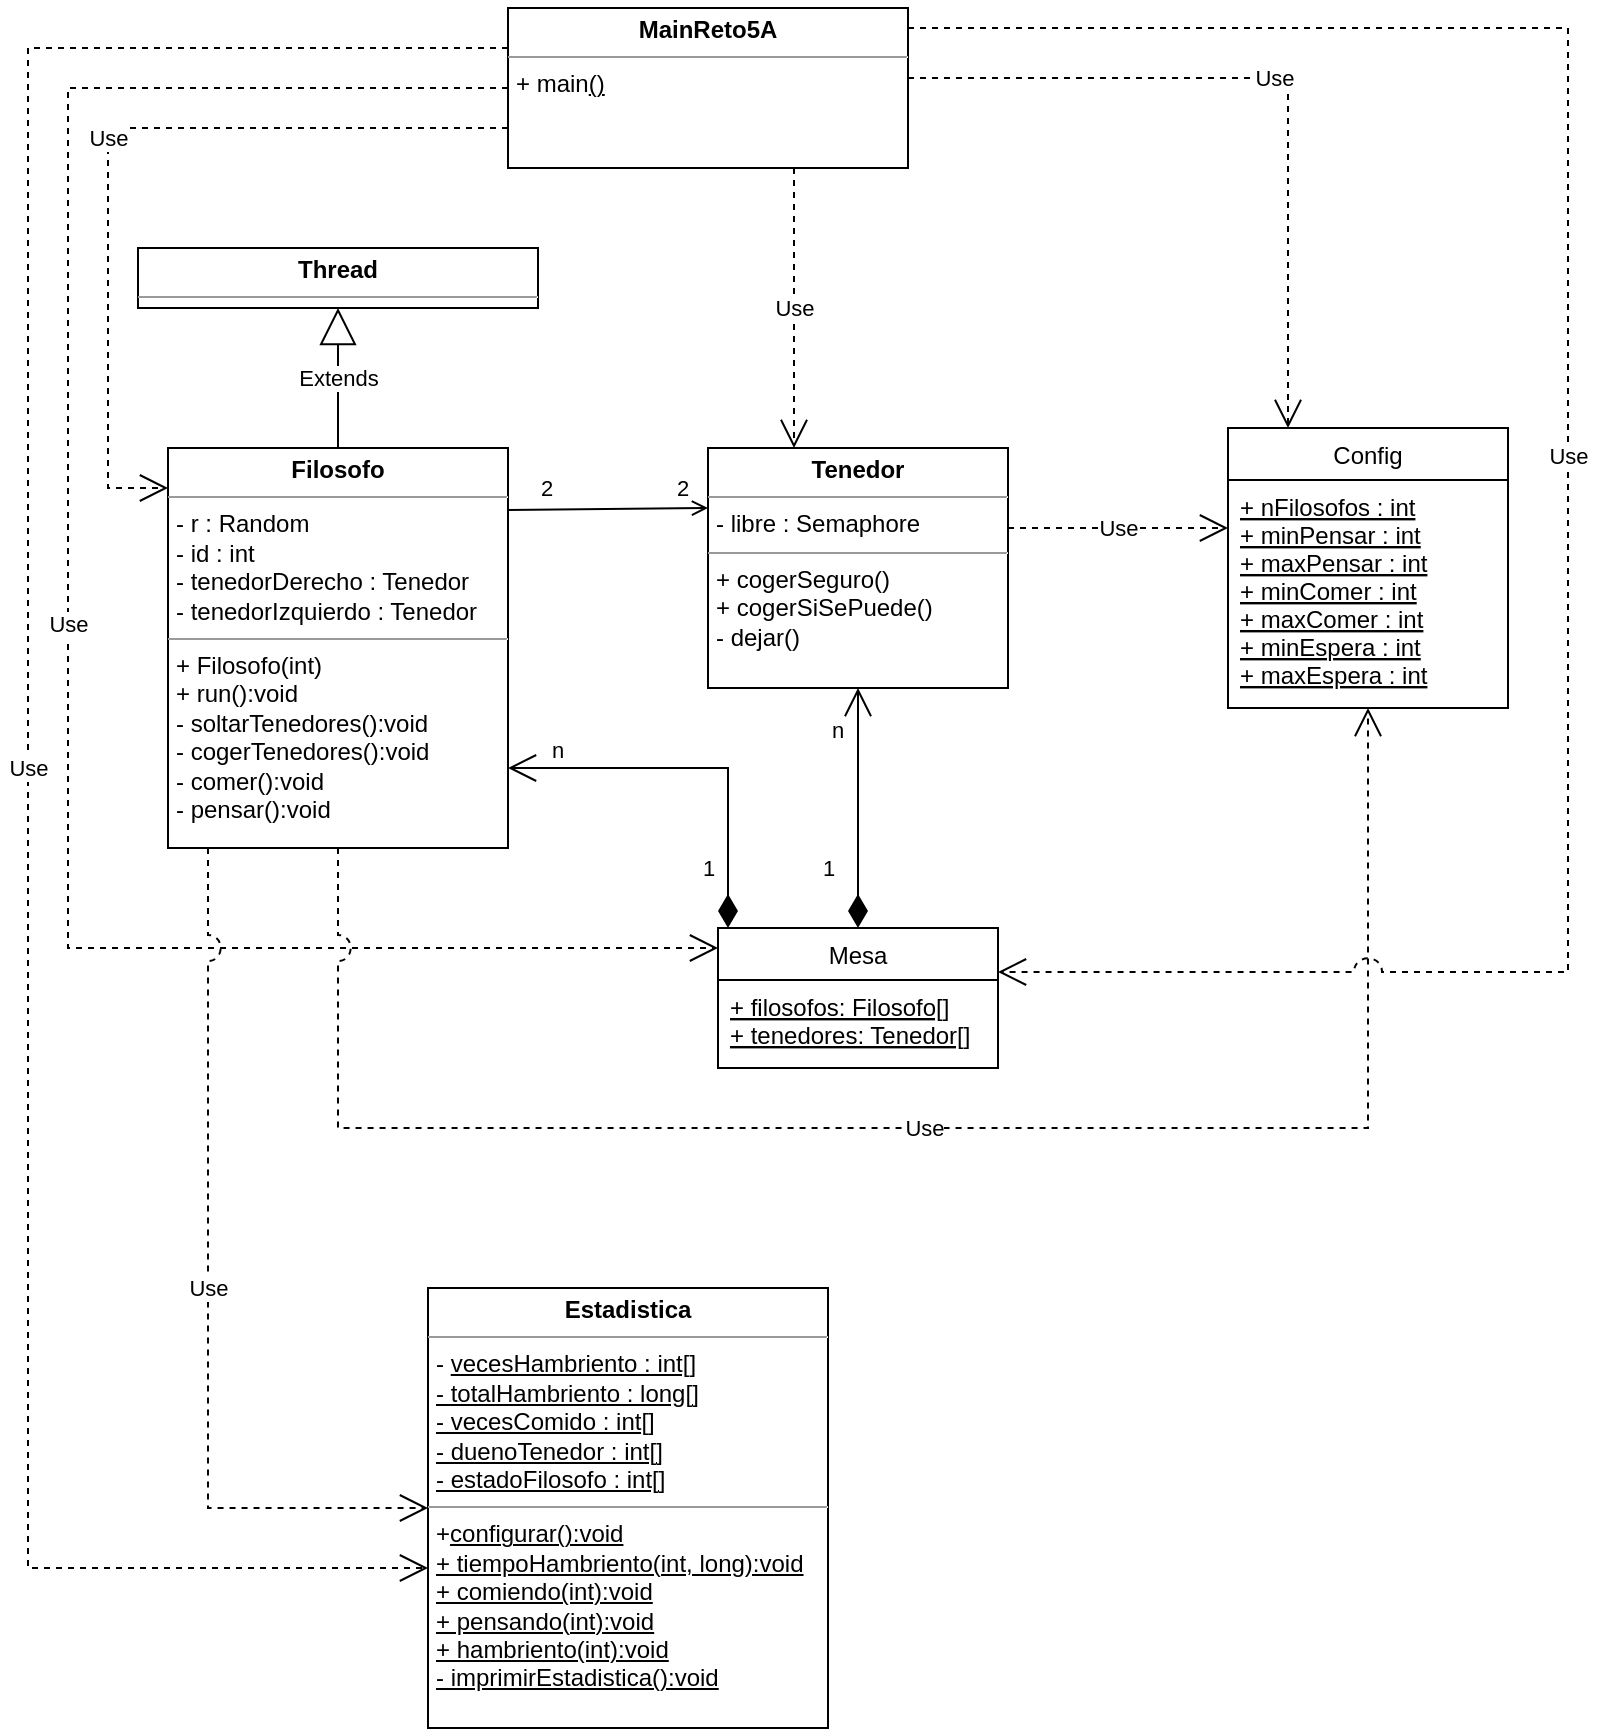 <mxfile version="20.6.2" type="device"><diagram id="DxKNDRg-YdVuHn2VCEwd" name="Página-1"><mxGraphModel dx="1996" dy="1213" grid="0" gridSize="10" guides="0" tooltips="1" connect="1" arrows="1" fold="1" page="1" pageScale="1" pageWidth="5000" pageHeight="5000" math="0" shadow="0"><root><mxCell id="0"/><mxCell id="1" parent="0"/><mxCell id="gJEkNxsxVVQmGKvwAJrS-1" value="Mesa" style="swimlane;fontStyle=0;childLayout=stackLayout;horizontal=1;startSize=26;fillColor=none;horizontalStack=0;resizeParent=1;resizeParentMax=0;resizeLast=0;collapsible=1;marginBottom=0;" vertex="1" parent="1"><mxGeometry x="1155" y="480" width="140" height="70" as="geometry"/></mxCell><mxCell id="gJEkNxsxVVQmGKvwAJrS-2" value="+ filosofos: Filosofo[]&#10;+ tenedores: Tenedor[]" style="text;strokeColor=none;fillColor=none;align=left;verticalAlign=top;spacingLeft=4;spacingRight=4;overflow=hidden;rotatable=0;points=[[0,0.5],[1,0.5]];portConstraint=eastwest;fontStyle=4" vertex="1" parent="gJEkNxsxVVQmGKvwAJrS-1"><mxGeometry y="26" width="140" height="44" as="geometry"/></mxCell><mxCell id="gJEkNxsxVVQmGKvwAJrS-5" value="&lt;p style=&quot;margin:0px;margin-top:4px;text-align:center;&quot;&gt;&lt;b&gt;Filosofo&lt;/b&gt;&lt;/p&gt;&lt;hr size=&quot;1&quot;&gt;&lt;p style=&quot;margin:0px;margin-left:4px;&quot;&gt;&lt;span style=&quot;background-color: initial;&quot;&gt;-&amp;nbsp;&lt;/span&gt;&lt;span style=&quot;background-color: initial;&quot;&gt;r : Random&lt;/span&gt;&lt;span style=&quot;background-color: initial;&quot;&gt;&lt;br&gt;&lt;/span&gt;&lt;/p&gt;&lt;p style=&quot;margin:0px;margin-left:4px;&quot;&gt;- id : int&lt;/p&gt;&lt;p style=&quot;margin:0px;margin-left:4px;&quot;&gt;- tenedorDerecho : Tenedor&lt;/p&gt;&lt;p style=&quot;margin:0px;margin-left:4px;&quot;&gt;- tenedorIzquierdo : Tenedor&lt;/p&gt;&lt;hr size=&quot;1&quot;&gt;&lt;p style=&quot;margin:0px;margin-left:4px;&quot;&gt;+&amp;nbsp;&lt;span style=&quot;background-color: initial;&quot;&gt;Filosofo(int)&lt;/span&gt;&lt;/p&gt;&lt;p style=&quot;margin:0px;margin-left:4px;&quot;&gt;+ run():void&lt;/p&gt;&lt;p style=&quot;margin:0px;margin-left:4px;&quot;&gt;- soltarTenedores():void&lt;/p&gt;&lt;p style=&quot;margin:0px;margin-left:4px;&quot;&gt;- cogerTenedores():void&lt;/p&gt;&lt;p style=&quot;margin:0px;margin-left:4px;&quot;&gt;- comer():void&lt;/p&gt;&lt;p style=&quot;margin:0px;margin-left:4px;&quot;&gt;- pensar():void&lt;/p&gt;" style="verticalAlign=top;align=left;overflow=fill;fontSize=12;fontFamily=Helvetica;html=1;" vertex="1" parent="1"><mxGeometry x="880" y="240" width="170" height="200" as="geometry"/></mxCell><mxCell id="gJEkNxsxVVQmGKvwAJrS-6" value="&lt;p style=&quot;margin:0px;margin-top:4px;text-align:center;&quot;&gt;&lt;b&gt;Estadistica&lt;/b&gt;&lt;/p&gt;&lt;hr size=&quot;1&quot;&gt;&lt;p style=&quot;margin:0px;margin-left:4px;&quot;&gt;&lt;span style=&quot;background-color: initial;&quot;&gt;- &lt;u&gt;vecesHambriento : int[]&lt;/u&gt;&lt;/span&gt;&lt;u&gt;&lt;br&gt;&lt;/u&gt;&lt;/p&gt;&lt;p style=&quot;margin:0px;margin-left:4px;&quot;&gt;&lt;u&gt;- totalHambriento : long[]&lt;/u&gt;&lt;/p&gt;&lt;p style=&quot;margin:0px;margin-left:4px;&quot;&gt;&lt;u&gt;- vecesComido : int[]&lt;/u&gt;&lt;/p&gt;&lt;p style=&quot;margin:0px;margin-left:4px;&quot;&gt;&lt;u&gt;- duenoTenedor : int[]&lt;/u&gt;&lt;/p&gt;&lt;p style=&quot;margin:0px;margin-left:4px;&quot;&gt;&lt;u&gt;- estadoFilosofo : int[]&lt;/u&gt;&lt;/p&gt;&lt;hr size=&quot;1&quot;&gt;&lt;p style=&quot;margin:0px;margin-left:4px;&quot;&gt;+&lt;span style=&quot;background-color: initial;&quot;&gt;&lt;u&gt;configurar():void&lt;/u&gt;&lt;/span&gt;&lt;/p&gt;&lt;p style=&quot;margin:0px;margin-left:4px;&quot;&gt;&lt;u&gt;+ tiempoHambriento(int, long):void&lt;/u&gt;&lt;/p&gt;&lt;p style=&quot;margin:0px;margin-left:4px;&quot;&gt;&lt;u&gt;+ comiendo(int):void&lt;/u&gt;&lt;/p&gt;&lt;p style=&quot;margin:0px;margin-left:4px;&quot;&gt;&lt;u&gt;+ pensando(int):void&lt;/u&gt;&lt;/p&gt;&lt;p style=&quot;margin:0px;margin-left:4px;&quot;&gt;&lt;u&gt;+ hambriento(int):void&lt;/u&gt;&lt;/p&gt;&lt;p style=&quot;margin:0px;margin-left:4px;&quot;&gt;&lt;u&gt;- imprimirEstadistica():void&lt;/u&gt;&lt;/p&gt;" style="verticalAlign=top;align=left;overflow=fill;fontSize=12;fontFamily=Helvetica;html=1;" vertex="1" parent="1"><mxGeometry x="1010" y="660" width="200" height="220" as="geometry"/></mxCell><mxCell id="gJEkNxsxVVQmGKvwAJrS-7" value="&lt;p style=&quot;margin:0px;margin-top:4px;text-align:center;&quot;&gt;&lt;b&gt;Thread&lt;/b&gt;&lt;/p&gt;&lt;hr size=&quot;1&quot;&gt;&lt;p style=&quot;margin:0px;margin-left:4px;&quot;&gt;&lt;br&gt;&lt;/p&gt;" style="verticalAlign=top;align=left;overflow=fill;fontSize=12;fontFamily=Helvetica;html=1;" vertex="1" parent="1"><mxGeometry x="865" y="140" width="200" height="30" as="geometry"/></mxCell><mxCell id="gJEkNxsxVVQmGKvwAJrS-8" value="Extends" style="endArrow=block;endSize=16;endFill=0;html=1;rounded=0;" edge="1" parent="1" source="gJEkNxsxVVQmGKvwAJrS-5" target="gJEkNxsxVVQmGKvwAJrS-7"><mxGeometry width="160" relative="1" as="geometry"><mxPoint x="870" y="210" as="sourcePoint"/><mxPoint x="1030" y="210" as="targetPoint"/></mxGeometry></mxCell><mxCell id="gJEkNxsxVVQmGKvwAJrS-10" value="Config" style="swimlane;fontStyle=0;childLayout=stackLayout;horizontal=1;startSize=26;fillColor=none;horizontalStack=0;resizeParent=1;resizeParentMax=0;resizeLast=0;collapsible=1;marginBottom=0;" vertex="1" parent="1"><mxGeometry x="1410" y="230" width="140" height="140" as="geometry"/></mxCell><mxCell id="gJEkNxsxVVQmGKvwAJrS-11" value="+ nFilosofos : int&#10;+ minPensar : int&#10;+ maxPensar : int&#10;+ minComer : int&#10;+ maxComer : int&#10;+ minEspera : int&#10;+ maxEspera : int" style="text;strokeColor=none;fillColor=none;align=left;verticalAlign=top;spacingLeft=4;spacingRight=4;overflow=hidden;rotatable=0;points=[[0,0.5],[1,0.5]];portConstraint=eastwest;fontStyle=4" vertex="1" parent="gJEkNxsxVVQmGKvwAJrS-10"><mxGeometry y="26" width="140" height="114" as="geometry"/></mxCell><mxCell id="gJEkNxsxVVQmGKvwAJrS-15" value="&lt;p style=&quot;margin:0px;margin-top:4px;text-align:center;&quot;&gt;&lt;b&gt;MainReto5A&lt;/b&gt;&lt;/p&gt;&lt;hr size=&quot;1&quot;&gt;&lt;p style=&quot;margin:0px;margin-left:4px;&quot;&gt;&lt;span style=&quot;background-color: initial;&quot;&gt;+ main&lt;u&gt;()&lt;/u&gt;&lt;/span&gt;&lt;/p&gt;" style="verticalAlign=top;align=left;overflow=fill;fontSize=12;fontFamily=Helvetica;html=1;" vertex="1" parent="1"><mxGeometry x="1050" y="20" width="200" height="80" as="geometry"/></mxCell><mxCell id="gJEkNxsxVVQmGKvwAJrS-16" value="&lt;p style=&quot;margin:0px;margin-top:4px;text-align:center;&quot;&gt;&lt;b&gt;Tenedor&lt;/b&gt;&lt;/p&gt;&lt;hr size=&quot;1&quot;&gt;&lt;p style=&quot;margin:0px;margin-left:4px;&quot;&gt;&lt;span style=&quot;background-color: initial;&quot;&gt;- libre&lt;/span&gt;&lt;span style=&quot;background-color: initial;&quot;&gt;&amp;nbsp;: Semaphore&lt;/span&gt;&lt;br&gt;&lt;/p&gt;&lt;hr size=&quot;1&quot;&gt;&lt;p style=&quot;margin:0px;margin-left:4px;&quot;&gt;+&amp;nbsp;&lt;span style=&quot;background-color: initial;&quot;&gt;cogerSeguro()&lt;/span&gt;&lt;/p&gt;&lt;p style=&quot;margin:0px;margin-left:4px;&quot;&gt;+ cogerSiSePuede()&lt;/p&gt;&lt;p style=&quot;margin:0px;margin-left:4px;&quot;&gt;- dejar()&lt;/p&gt;" style="verticalAlign=top;align=left;overflow=fill;fontSize=12;fontFamily=Helvetica;html=1;" vertex="1" parent="1"><mxGeometry x="1150" y="240" width="150" height="120" as="geometry"/></mxCell><mxCell id="gJEkNxsxVVQmGKvwAJrS-17" value="Use" style="endArrow=open;endSize=12;dashed=1;html=1;rounded=0;edgeStyle=orthogonalEdgeStyle;" edge="1" parent="1" source="gJEkNxsxVVQmGKvwAJrS-15" target="gJEkNxsxVVQmGKvwAJrS-5"><mxGeometry width="160" relative="1" as="geometry"><mxPoint x="970" y="190" as="sourcePoint"/><mxPoint x="1130" y="190" as="targetPoint"/><Array as="points"><mxPoint x="850" y="80"/><mxPoint x="850" y="260"/></Array></mxGeometry></mxCell><mxCell id="gJEkNxsxVVQmGKvwAJrS-18" value="Use" style="endArrow=open;endSize=12;dashed=1;html=1;rounded=0;edgeStyle=orthogonalEdgeStyle;" edge="1" parent="1" source="gJEkNxsxVVQmGKvwAJrS-15" target="gJEkNxsxVVQmGKvwAJrS-1"><mxGeometry width="160" relative="1" as="geometry"><mxPoint x="1060" y="55" as="sourcePoint"/><mxPoint x="890" y="270" as="targetPoint"/><Array as="points"><mxPoint x="830" y="60"/><mxPoint x="830" y="490"/></Array></mxGeometry></mxCell><mxCell id="gJEkNxsxVVQmGKvwAJrS-19" value="n" style="endArrow=open;html=1;endSize=12;startArrow=diamondThin;startSize=14;startFill=1;edgeStyle=orthogonalEdgeStyle;align=left;verticalAlign=bottom;rounded=0;" edge="1" parent="1" source="gJEkNxsxVVQmGKvwAJrS-1" target="gJEkNxsxVVQmGKvwAJrS-16"><mxGeometry x="0.5" y="15" relative="1" as="geometry"><mxPoint x="970" y="190" as="sourcePoint"/><mxPoint x="1130" y="190" as="targetPoint"/><mxPoint as="offset"/></mxGeometry></mxCell><mxCell id="gJEkNxsxVVQmGKvwAJrS-29" value="1" style="edgeLabel;html=1;align=center;verticalAlign=middle;resizable=0;points=[];" vertex="1" connectable="0" parent="gJEkNxsxVVQmGKvwAJrS-19"><mxGeometry x="-0.317" y="2" relative="1" as="geometry"><mxPoint x="-13" y="11" as="offset"/></mxGeometry></mxCell><mxCell id="gJEkNxsxVVQmGKvwAJrS-20" value="n" style="endArrow=open;html=1;endSize=12;startArrow=diamondThin;startSize=14;startFill=1;edgeStyle=orthogonalEdgeStyle;align=left;verticalAlign=bottom;rounded=0;" edge="1" parent="1" source="gJEkNxsxVVQmGKvwAJrS-1" target="gJEkNxsxVVQmGKvwAJrS-5"><mxGeometry x="0.789" relative="1" as="geometry"><mxPoint x="1210" y="480" as="sourcePoint"/><mxPoint x="1235" y="370" as="targetPoint"/><Array as="points"><mxPoint x="1160" y="400"/></Array><mxPoint as="offset"/></mxGeometry></mxCell><mxCell id="gJEkNxsxVVQmGKvwAJrS-30" value="1&lt;br&gt;" style="edgeLabel;html=1;align=center;verticalAlign=middle;resizable=0;points=[];" vertex="1" connectable="0" parent="gJEkNxsxVVQmGKvwAJrS-20"><mxGeometry x="-0.737" y="1" relative="1" as="geometry"><mxPoint x="-9" y="-5" as="offset"/></mxGeometry></mxCell><mxCell id="gJEkNxsxVVQmGKvwAJrS-23" value="Use" style="endArrow=open;endSize=12;dashed=1;html=1;rounded=0;edgeStyle=orthogonalEdgeStyle;" edge="1" parent="1" source="gJEkNxsxVVQmGKvwAJrS-15" target="gJEkNxsxVVQmGKvwAJrS-10"><mxGeometry width="160" relative="1" as="geometry"><mxPoint x="1060" y="55" as="sourcePoint"/><mxPoint x="890" y="270" as="targetPoint"/><Array as="points"><mxPoint x="1440" y="55"/></Array></mxGeometry></mxCell><mxCell id="gJEkNxsxVVQmGKvwAJrS-24" value="Use" style="endArrow=open;endSize=12;dashed=1;html=1;rounded=0;edgeStyle=orthogonalEdgeStyle;" edge="1" parent="1" source="gJEkNxsxVVQmGKvwAJrS-16" target="gJEkNxsxVVQmGKvwAJrS-10"><mxGeometry width="160" relative="1" as="geometry"><mxPoint x="1260" y="65" as="sourcePoint"/><mxPoint x="1450" y="240" as="targetPoint"/><Array as="points"><mxPoint x="1370" y="280"/><mxPoint x="1370" y="280"/></Array></mxGeometry></mxCell><mxCell id="gJEkNxsxVVQmGKvwAJrS-25" value="Use" style="endArrow=open;endSize=12;dashed=1;html=1;rounded=0;edgeStyle=orthogonalEdgeStyle;jumpStyle=arc;jumpSize=13;" edge="1" parent="1" source="gJEkNxsxVVQmGKvwAJrS-5" target="gJEkNxsxVVQmGKvwAJrS-10"><mxGeometry width="160" relative="1" as="geometry"><mxPoint x="1060" y="40" as="sourcePoint"/><mxPoint x="1165" y="500" as="targetPoint"/><Array as="points"><mxPoint x="965" y="580"/><mxPoint x="1480" y="580"/></Array></mxGeometry></mxCell><mxCell id="gJEkNxsxVVQmGKvwAJrS-26" value="" style="endArrow=none;endFill=0;endSize=24;html=1;rounded=0;jumpStyle=arc;jumpSize=13;entryX=1;entryY=0.155;entryDx=0;entryDy=0;entryPerimeter=0;exitX=0;exitY=0.25;exitDx=0;exitDy=0;startArrow=open;startFill=0;" edge="1" parent="1" source="gJEkNxsxVVQmGKvwAJrS-16" target="gJEkNxsxVVQmGKvwAJrS-5"><mxGeometry width="160" relative="1" as="geometry"><mxPoint x="1000" y="400" as="sourcePoint"/><mxPoint x="1160" y="400" as="targetPoint"/></mxGeometry></mxCell><mxCell id="gJEkNxsxVVQmGKvwAJrS-27" value="2" style="edgeLabel;html=1;align=center;verticalAlign=middle;resizable=0;points=[];" vertex="1" connectable="0" parent="gJEkNxsxVVQmGKvwAJrS-26"><mxGeometry x="0.24" relative="1" as="geometry"><mxPoint x="-19" y="-11" as="offset"/></mxGeometry></mxCell><mxCell id="gJEkNxsxVVQmGKvwAJrS-28" value="2" style="edgeLabel;html=1;align=center;verticalAlign=middle;resizable=0;points=[];" vertex="1" connectable="0" parent="gJEkNxsxVVQmGKvwAJrS-26"><mxGeometry x="-0.74" y="-1" relative="1" as="geometry"><mxPoint y="-9" as="offset"/></mxGeometry></mxCell><mxCell id="gJEkNxsxVVQmGKvwAJrS-31" value="Use" style="endArrow=open;endSize=12;dashed=1;html=1;rounded=0;edgeStyle=orthogonalEdgeStyle;jumpStyle=arc;jumpSize=13;" edge="1" parent="1" source="gJEkNxsxVVQmGKvwAJrS-5" target="gJEkNxsxVVQmGKvwAJrS-6"><mxGeometry width="160" relative="1" as="geometry"><mxPoint x="975" y="450" as="sourcePoint"/><mxPoint x="1490" y="380" as="targetPoint"/><Array as="points"><mxPoint x="900" y="770"/></Array></mxGeometry></mxCell><mxCell id="gJEkNxsxVVQmGKvwAJrS-32" value="Use" style="endArrow=open;endSize=12;dashed=1;html=1;rounded=0;edgeStyle=orthogonalEdgeStyle;" edge="1" parent="1" source="gJEkNxsxVVQmGKvwAJrS-15" target="gJEkNxsxVVQmGKvwAJrS-6"><mxGeometry width="160" relative="1" as="geometry"><mxPoint x="1060" y="40" as="sourcePoint"/><mxPoint x="1165" y="500" as="targetPoint"/><Array as="points"><mxPoint x="810" y="40"/><mxPoint x="810" y="800"/></Array></mxGeometry></mxCell><mxCell id="gJEkNxsxVVQmGKvwAJrS-33" value="Use" style="endArrow=open;endSize=12;dashed=1;html=1;rounded=0;edgeStyle=orthogonalEdgeStyle;jumpStyle=arc;jumpSize=14;" edge="1" parent="1" source="gJEkNxsxVVQmGKvwAJrS-15" target="gJEkNxsxVVQmGKvwAJrS-1"><mxGeometry width="160" relative="1" as="geometry"><mxPoint x="1260" y="65" as="sourcePoint"/><mxPoint x="1450" y="240" as="targetPoint"/><Array as="points"><mxPoint x="1580" y="30"/><mxPoint x="1580" y="502"/></Array></mxGeometry></mxCell><mxCell id="gJEkNxsxVVQmGKvwAJrS-34" value="Use" style="endArrow=open;endSize=12;dashed=1;html=1;rounded=0;edgeStyle=orthogonalEdgeStyle;" edge="1" parent="1" source="gJEkNxsxVVQmGKvwAJrS-15" target="gJEkNxsxVVQmGKvwAJrS-16"><mxGeometry width="160" relative="1" as="geometry"><mxPoint x="1060" y="90" as="sourcePoint"/><mxPoint x="890" y="270" as="targetPoint"/><Array as="points"><mxPoint x="1193" y="163"/><mxPoint x="1193" y="163"/></Array></mxGeometry></mxCell></root></mxGraphModel></diagram></mxfile>